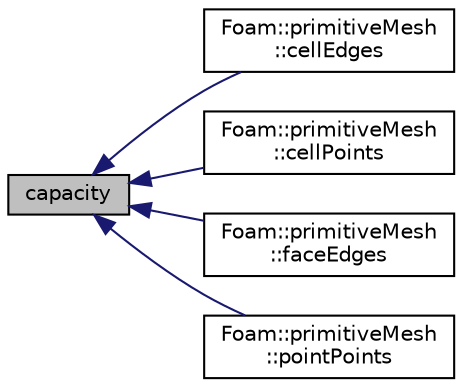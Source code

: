 digraph "capacity"
{
  bgcolor="transparent";
  edge [fontname="Helvetica",fontsize="10",labelfontname="Helvetica",labelfontsize="10"];
  node [fontname="Helvetica",fontsize="10",shape=record];
  rankdir="LR";
  Node1 [label="capacity",height=0.2,width=0.4,color="black", fillcolor="grey75", style="filled", fontcolor="black"];
  Node1 -> Node2 [dir="back",color="midnightblue",fontsize="10",style="solid",fontname="Helvetica"];
  Node2 [label="Foam::primitiveMesh\l::cellEdges",height=0.2,width=0.4,color="black",URL="$a02008.html#af08ccddb4a0b80a5b2e502d26bfdbdd4",tooltip="cellEdges using cells, pointFaces, edges, pointEdges "];
  Node1 -> Node3 [dir="back",color="midnightblue",fontsize="10",style="solid",fontname="Helvetica"];
  Node3 [label="Foam::primitiveMesh\l::cellPoints",height=0.2,width=0.4,color="black",URL="$a02008.html#af264a09d74268cfc631c57cc5ad8d9d7",tooltip="cellPoints using cells "];
  Node1 -> Node4 [dir="back",color="midnightblue",fontsize="10",style="solid",fontname="Helvetica"];
  Node4 [label="Foam::primitiveMesh\l::faceEdges",height=0.2,width=0.4,color="black",URL="$a02008.html#aa0016d7a00b21cea6deffbe6af37691e",tooltip="faceEdges using pointFaces, edges, pointEdges "];
  Node1 -> Node5 [dir="back",color="midnightblue",fontsize="10",style="solid",fontname="Helvetica"];
  Node5 [label="Foam::primitiveMesh\l::pointPoints",height=0.2,width=0.4,color="black",URL="$a02008.html#ac3f0c1679c9eb8936219eb389c891e77",tooltip="pointPoints using edges, pointEdges "];
}
